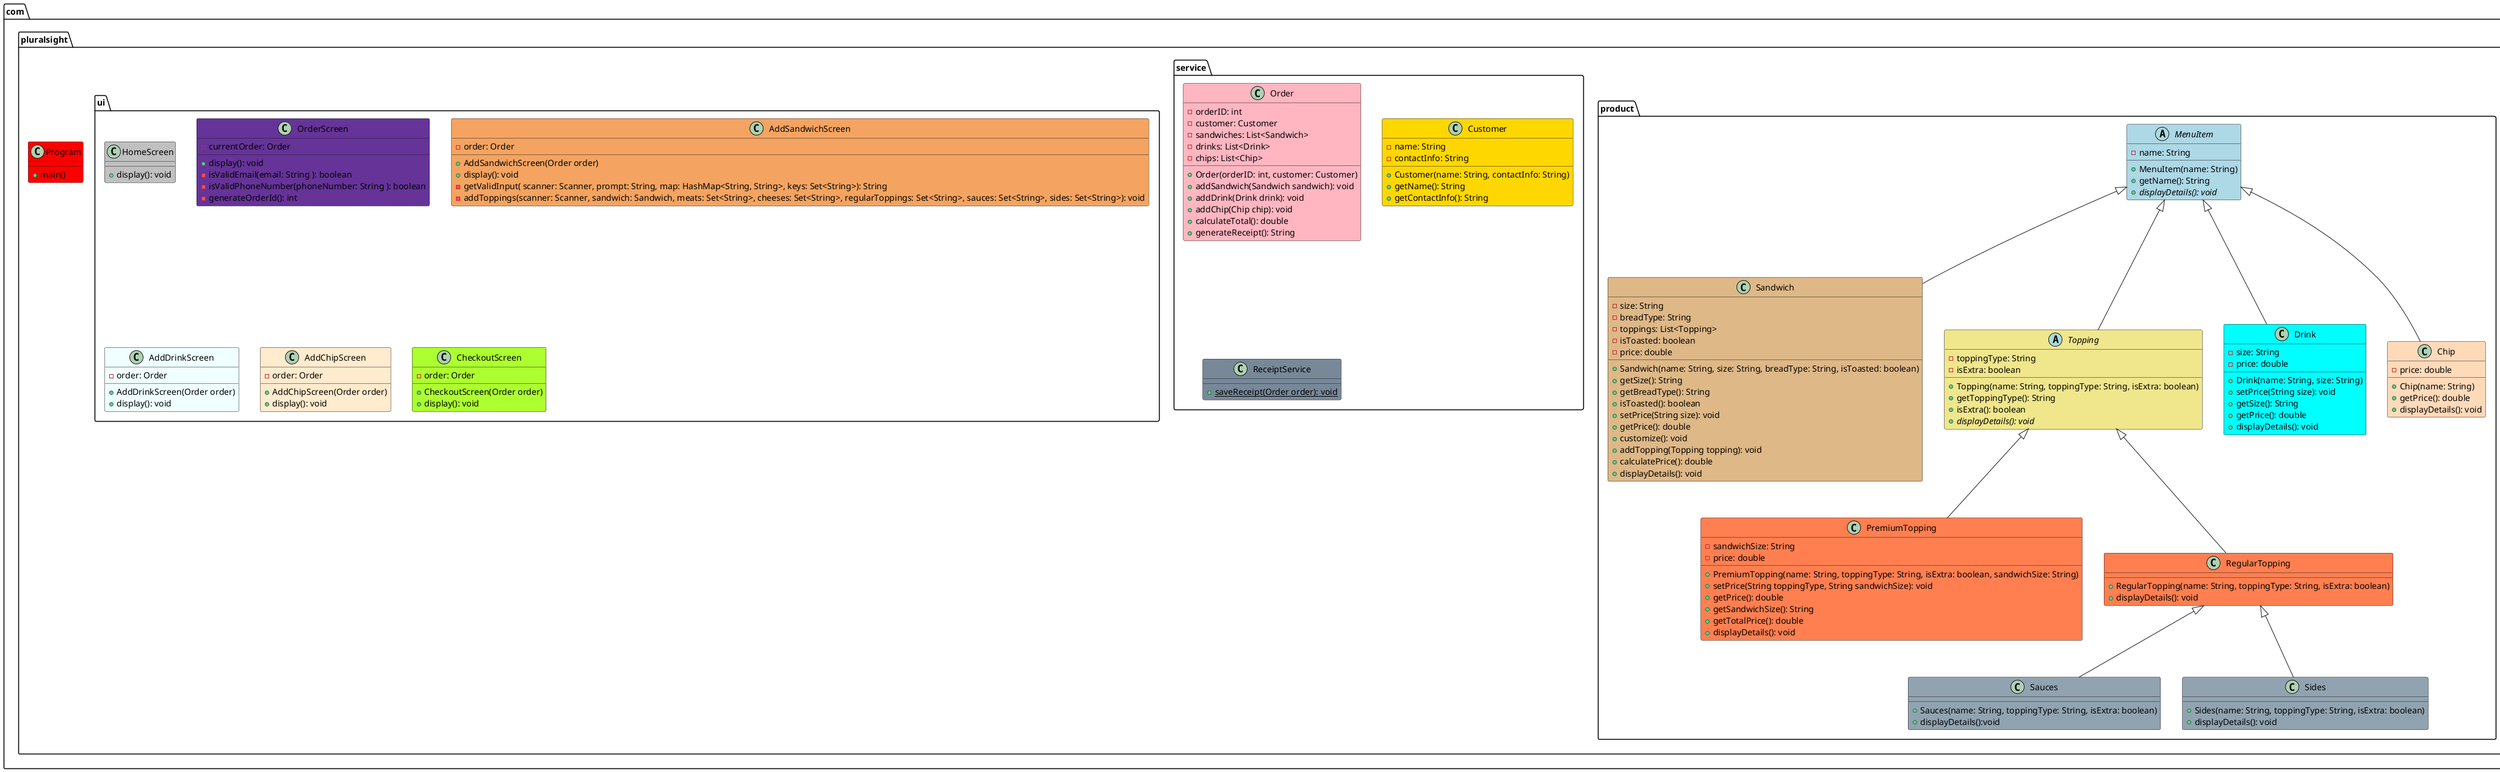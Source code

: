 @startuml
package com.pluralsight{

package com.pluralsight.product{

abstract class MenuItem #lightblue{
-name: String

+MenuItem(name: String)
+getName(): String
+{abstract} displayDetails(): void

}

class Sandwich #DEB887 extends MenuItem{
-size: String
-breadType: String
-toppings: List<Topping>
-isToasted: boolean
-price: double

+Sandwich(name: String, size: String, breadType: String, isToasted: boolean)
+getSize(): String
+getBreadType(): String
+isToasted(): boolean
+setPrice(String size): void
+getPrice(): double
+customize(): void
+addTopping(Topping topping): void
+calculatePrice(): double
+displayDetails(): void
}

abstract class Topping #F0E68C extends MenuItem {
-toppingType: String
-isExtra: boolean
+Topping(name: String, toppingType: String, isExtra: boolean)
+getToppingType(): String
+isExtra(): boolean
+{abstract} displayDetails(): void
}

class Drink #00FFFF extends MenuItem {
-size: String
-price: double

+Drink(name: String, size: String)
+setPrice(String size): void
+getSize(): String
+getPrice(): double
+displayDetails(): void
}

class Chip #FFDAB9 extends MenuItem {
-price: double

+Chip(name: String)
+getPrice(): double
+displayDetails(): void
}


class PremiumTopping #FF7F50 extends Topping {
-sandwichSize: String
-price: double
+PremiumTopping(name: String, toppingType: String, isExtra: boolean, sandwichSize: String)
+setPrice(String toppingType, String sandwichSize): void
+getPrice(): double
+getSandwichSize(): String
+getTotalPrice(): double
+displayDetails(): void
}

class RegularTopping #FF7F50 extends Topping {
+RegularTopping(name: String, toppingType: String, isExtra: boolean)
+displayDetails(): void
}

class Sauces #91A3B0 extends RegularTopping{

+Sauces(name: String, toppingType: String, isExtra: boolean)
+displayDetails():void

}

class Sides #91A3B0 extends RegularTopping{

+Sides(name: String, toppingType: String, isExtra: boolean)
+displayDetails(): void
}


}

package com.pluralsight.service{

class Order #FFB6C1 {
-orderID: int
-customer: Customer
-sandwiches: List<Sandwich>
-drinks: List<Drink>
-chips: List<Chip>

+Order(orderID: int, customer: Customer)
+addSandwich(Sandwich sandwich): void
+addDrink(Drink drink): void
+addChip(Chip chip): void
+calculateTotal(): double
+generateReceipt(): String
}

class Customer #FFD700{
-name: String
-contactInfo: String

+Customer(name: String, contactInfo: String)
+getName(): String
+getContactInfo(): String
}

class ReceiptService #778899 {

+{static}saveReceipt(Order order): void

}


}

package com.pluralsight.ui{


class HomeScreen #silver {

+display(): void

}

class OrderScreen #663399 {

-currentOrder: Order

+display(): void
-isValidEmail(email: String ): boolean
-isValidPhoneNumber(phoneNumber: String ): boolean
-generateOrderId(): int

}

class AddSandwichScreen #F4A460 {

-order: Order

+AddSandwichScreen(Order order)
+display(): void
-getValidInput( scanner: Scanner, prompt: String, map: HashMap<String, String>, keys: Set<String>): String
-addToppings(scanner: Scanner, sandwich: Sandwich, meats: Set<String>, cheeses: Set<String>, regularToppings: Set<String>, sauces: Set<String>, sides: Set<String>): void

}

class AddDrinkScreen #F0FFFF {

-order: Order

+AddDrinkScreen(Order order)
+display(): void

}

class AddChipScreen #FFEBCD {

-order: Order

+AddChipScreen(Order order)
+display(): void

}


class CheckoutScreen #ADFF2F {

- order: Order

+CheckoutScreen(Order order)
+display(): void

}




}

class Program #red {

+main()

}

}


@enduml
